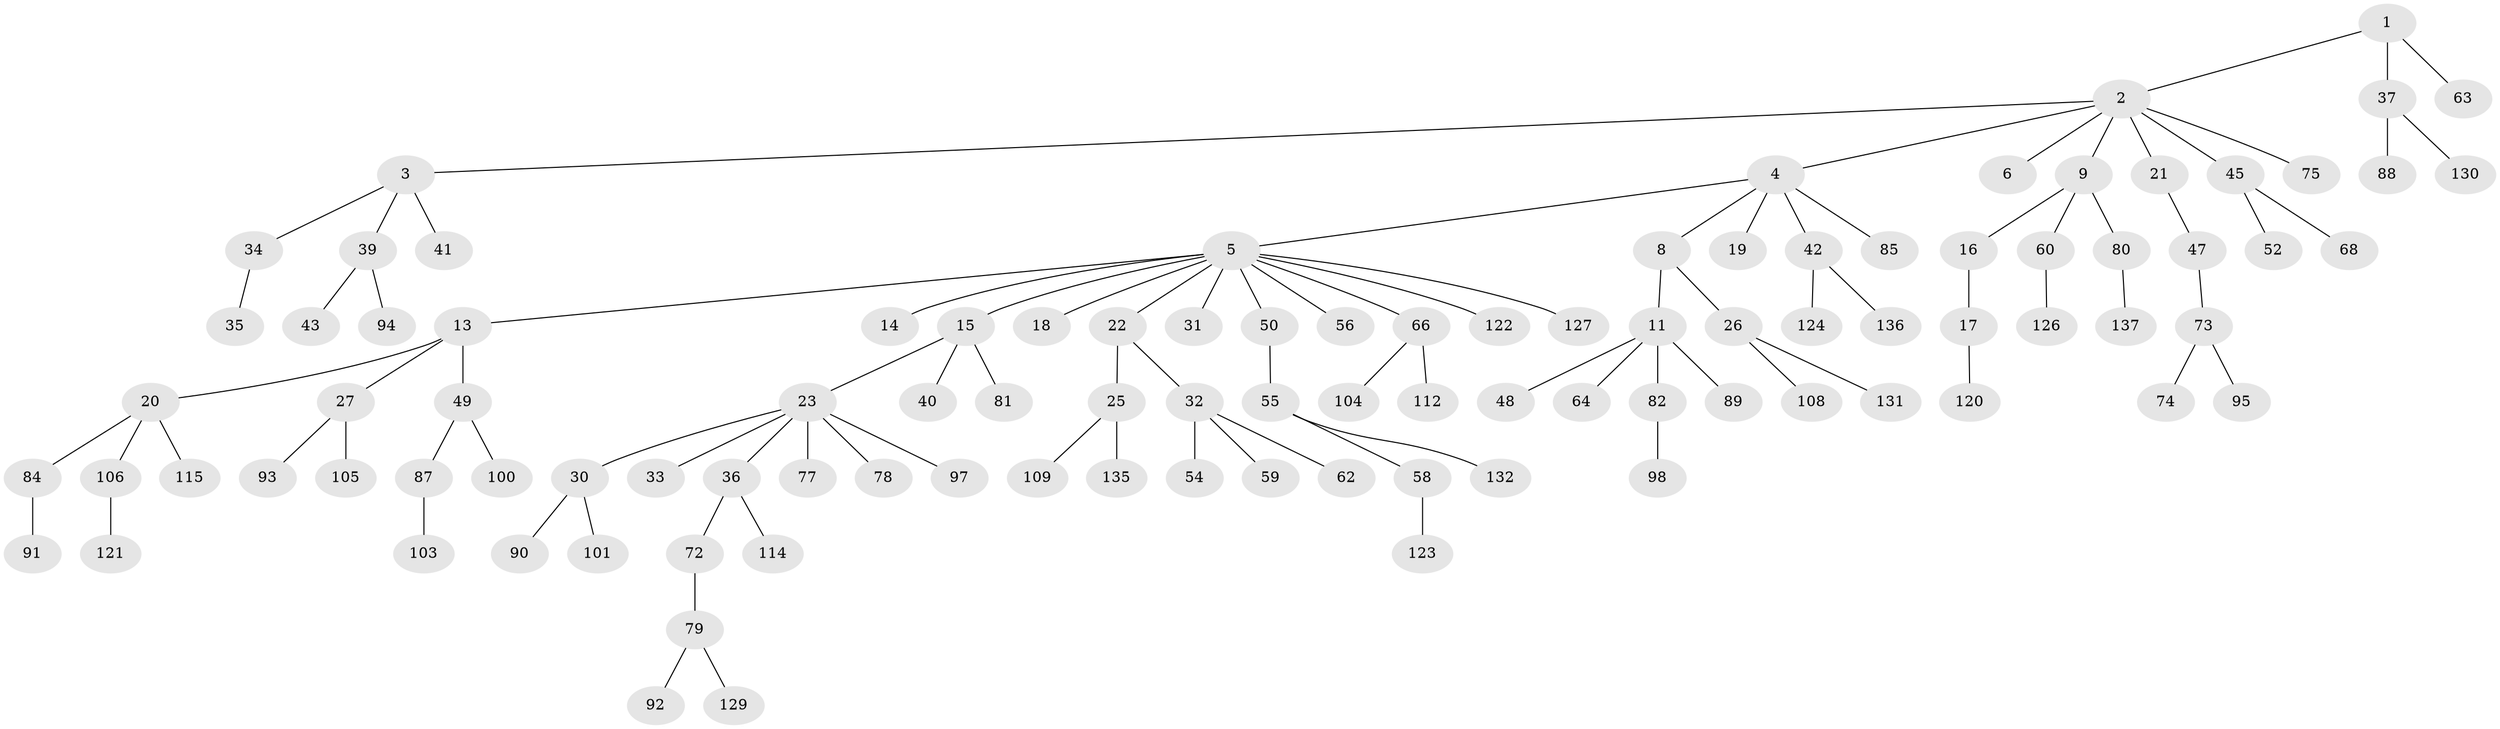 // original degree distribution, {3: 0.15328467153284672, 6: 0.014598540145985401, 7: 0.0072992700729927005, 5: 0.021897810218978103, 1: 0.49635036496350365, 4: 0.058394160583941604, 2: 0.24087591240875914, 9: 0.0072992700729927005}
// Generated by graph-tools (version 1.1) at 2025/42/03/06/25 10:42:06]
// undirected, 101 vertices, 100 edges
graph export_dot {
graph [start="1"]
  node [color=gray90,style=filled];
  1 [super="+10"];
  2 [super="+7"];
  3 [super="+38"];
  4 [super="+46"];
  5 [super="+12"];
  6;
  8;
  9 [super="+76"];
  11 [super="+51"];
  13;
  14;
  15 [super="+53"];
  16;
  17;
  18;
  19 [super="+119"];
  20 [super="+70"];
  21 [super="+28"];
  22 [super="+86"];
  23 [super="+24"];
  25 [super="+67"];
  26 [super="+107"];
  27 [super="+29"];
  30 [super="+71"];
  31;
  32;
  33 [super="+83"];
  34 [super="+110"];
  35 [super="+65"];
  36 [super="+44"];
  37 [super="+118"];
  39 [super="+61"];
  40;
  41 [super="+134"];
  42 [super="+125"];
  43;
  45;
  47;
  48 [super="+69"];
  49 [super="+57"];
  50;
  52;
  54;
  55 [super="+102"];
  56;
  58 [super="+133"];
  59;
  60 [super="+128"];
  62;
  63;
  64;
  66;
  68 [super="+96"];
  72;
  73;
  74;
  75 [super="+99"];
  77;
  78;
  79 [super="+111"];
  80;
  81 [super="+113"];
  82;
  84;
  85;
  87;
  88;
  89;
  90;
  91;
  92;
  93;
  94;
  95;
  97;
  98;
  100;
  101;
  103 [super="+117"];
  104 [super="+116"];
  105;
  106;
  108;
  109;
  112;
  114;
  115;
  120;
  121;
  122;
  123;
  124;
  126;
  127;
  129;
  130;
  131;
  132;
  135;
  136;
  137;
  1 -- 2;
  1 -- 37;
  1 -- 63;
  2 -- 3;
  2 -- 4;
  2 -- 6;
  2 -- 21;
  2 -- 9;
  2 -- 75;
  2 -- 45;
  3 -- 34;
  3 -- 41;
  3 -- 39;
  4 -- 5;
  4 -- 8;
  4 -- 19;
  4 -- 42;
  4 -- 85;
  5 -- 15;
  5 -- 50;
  5 -- 127;
  5 -- 66;
  5 -- 13;
  5 -- 14;
  5 -- 18;
  5 -- 22;
  5 -- 56;
  5 -- 122;
  5 -- 31;
  8 -- 11;
  8 -- 26;
  9 -- 16;
  9 -- 60;
  9 -- 80;
  11 -- 48;
  11 -- 64;
  11 -- 89;
  11 -- 82;
  13 -- 20;
  13 -- 27;
  13 -- 49;
  15 -- 23;
  15 -- 40;
  15 -- 81;
  16 -- 17;
  17 -- 120;
  20 -- 84;
  20 -- 106;
  20 -- 115;
  21 -- 47;
  22 -- 25;
  22 -- 32;
  23 -- 30;
  23 -- 36;
  23 -- 77;
  23 -- 78;
  23 -- 33;
  23 -- 97;
  25 -- 135;
  25 -- 109;
  26 -- 131;
  26 -- 108;
  27 -- 93;
  27 -- 105;
  30 -- 101;
  30 -- 90;
  32 -- 54;
  32 -- 59;
  32 -- 62;
  34 -- 35;
  36 -- 114;
  36 -- 72;
  37 -- 88;
  37 -- 130;
  39 -- 43;
  39 -- 94;
  42 -- 124;
  42 -- 136;
  45 -- 52;
  45 -- 68;
  47 -- 73;
  49 -- 100;
  49 -- 87;
  50 -- 55;
  55 -- 58;
  55 -- 132;
  58 -- 123;
  60 -- 126;
  66 -- 104;
  66 -- 112;
  72 -- 79;
  73 -- 74;
  73 -- 95;
  79 -- 92;
  79 -- 129;
  80 -- 137;
  82 -- 98;
  84 -- 91;
  87 -- 103;
  106 -- 121;
}
